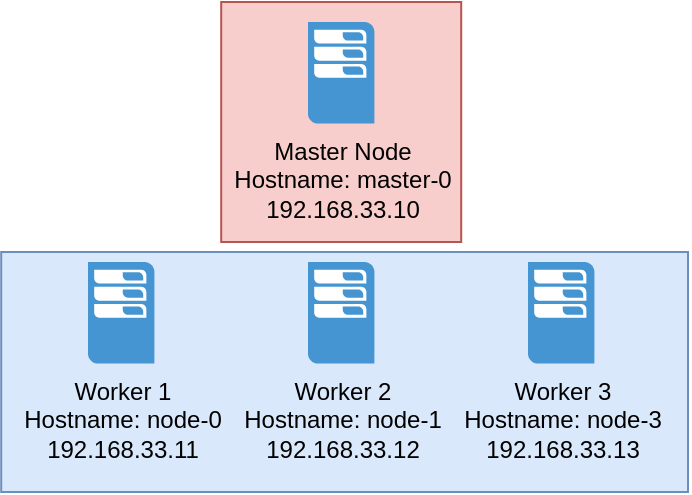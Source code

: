 <mxfile version="14.5.1" type="device"><diagram id="Uf9kxNjSbbgMT8t-lNEN" name="Page-1"><mxGraphModel dx="541" dy="353" grid="1" gridSize="10" guides="1" tooltips="1" connect="1" arrows="1" fold="1" page="1" pageScale="1" pageWidth="850" pageHeight="1100" math="0" shadow="0"><root><mxCell id="0"/><mxCell id="1" parent="0"/><mxCell id="c7_BTTffE4UMPD3BqgFo-8" value="" style="rounded=0;whiteSpace=wrap;html=1;fillColor=#dae8fc;strokeColor=#6c8ebf;" vertex="1" parent="1"><mxGeometry x="226.6" y="205" width="343.4" height="120" as="geometry"/></mxCell><mxCell id="c7_BTTffE4UMPD3BqgFo-6" value="" style="whiteSpace=wrap;html=1;aspect=fixed;fillColor=#f8cecc;strokeColor=#b85450;" vertex="1" parent="1"><mxGeometry x="336.6" y="80" width="120" height="120" as="geometry"/></mxCell><mxCell id="c7_BTTffE4UMPD3BqgFo-3" value="&lt;span style=&quot;color: rgb(0 , 0 , 0) ; font-family: &amp;#34;helvetica&amp;#34; ; font-size: 12px ; font-style: normal ; font-weight: 400 ; letter-spacing: normal ; text-align: center ; text-indent: 0px ; text-transform: none ; word-spacing: 0px ; display: inline ; float: none&quot;&gt;Worker 2&lt;/span&gt;&lt;br style=&quot;color: rgb(0 , 0 , 0) ; font-family: &amp;#34;helvetica&amp;#34; ; font-size: 12px ; font-style: normal ; font-weight: 400 ; letter-spacing: normal ; text-align: center ; text-indent: 0px ; text-transform: none ; word-spacing: 0px&quot;&gt;&lt;span style=&quot;color: rgb(0 , 0 , 0) ; font-family: &amp;#34;helvetica&amp;#34; ; font-size: 12px ; font-style: normal ; font-weight: 400 ; letter-spacing: normal ; text-align: center ; text-indent: 0px ; text-transform: none ; word-spacing: 0px ; display: inline ; float: none&quot;&gt;Hostname: node-1&lt;/span&gt;&lt;br style=&quot;color: rgb(0 , 0 , 0) ; font-family: &amp;#34;helvetica&amp;#34; ; font-size: 12px ; font-style: normal ; font-weight: 400 ; letter-spacing: normal ; text-align: center ; text-indent: 0px ; text-transform: none ; word-spacing: 0px&quot;&gt;&lt;span style=&quot;color: rgb(0 , 0 , 0) ; font-family: &amp;#34;helvetica&amp;#34; ; font-size: 12px ; font-style: normal ; font-weight: 400 ; letter-spacing: normal ; text-align: center ; text-indent: 0px ; text-transform: none ; word-spacing: 0px ; display: inline ; float: none&quot;&gt;192.168.33.12&lt;/span&gt;" style="pointerEvents=1;shadow=0;dashed=0;html=1;strokeColor=none;fillColor=#4495D1;labelPosition=center;verticalLabelPosition=bottom;verticalAlign=top;align=center;outlineConnect=0;shape=mxgraph.veeam.2d.esx_esxi;" vertex="1" parent="1"><mxGeometry x="380" y="210" width="33.2" height="50.8" as="geometry"/></mxCell><mxCell id="c7_BTTffE4UMPD3BqgFo-4" value="Worker 1&lt;br&gt;Hostname: node-0&lt;br&gt;192.168.33.11" style="pointerEvents=1;shadow=0;dashed=0;html=1;strokeColor=none;fillColor=#4495D1;labelPosition=center;verticalLabelPosition=bottom;verticalAlign=top;align=center;outlineConnect=0;shape=mxgraph.veeam.2d.esx_esxi;" vertex="1" parent="1"><mxGeometry x="270" y="210" width="33.2" height="50.8" as="geometry"/></mxCell><mxCell id="c7_BTTffE4UMPD3BqgFo-5" value="Worker 3&lt;br&gt;Hostname: node-3&lt;br&gt;192.168.33.13" style="pointerEvents=1;shadow=0;dashed=0;html=1;strokeColor=none;fillColor=#4495D1;labelPosition=center;verticalLabelPosition=bottom;verticalAlign=top;align=center;outlineConnect=0;shape=mxgraph.veeam.2d.esx_esxi;" vertex="1" parent="1"><mxGeometry x="490" y="210" width="33.2" height="50.8" as="geometry"/></mxCell><mxCell id="c7_BTTffE4UMPD3BqgFo-10" value="Master Node&lt;br&gt;Hostname: master-0&lt;br&gt;192.168.33.10" style="pointerEvents=1;shadow=0;dashed=0;html=1;strokeColor=none;fillColor=#4495D1;labelPosition=center;verticalLabelPosition=bottom;verticalAlign=top;align=center;outlineConnect=0;shape=mxgraph.veeam.2d.esx_esxi;" vertex="1" parent="1"><mxGeometry x="380" y="90" width="33.2" height="50.8" as="geometry"/></mxCell></root></mxGraphModel></diagram></mxfile>